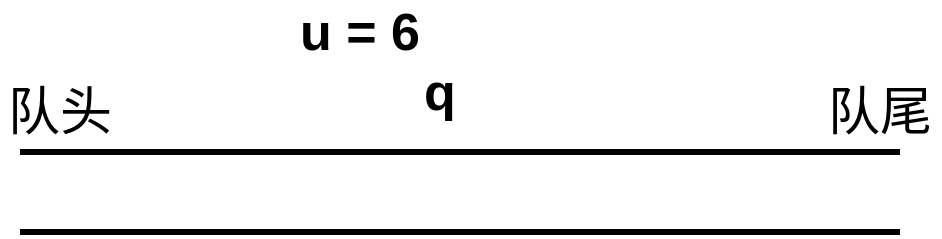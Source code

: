 <mxfile version="14.3.2" type="github">
  <diagram id="orrq4jrZ4coOy2VoVbbB" name="Page-1">
    <mxGraphModel dx="782" dy="381" grid="1" gridSize="10" guides="1" tooltips="1" connect="1" arrows="1" fold="1" page="1" pageScale="1" pageWidth="827" pageHeight="1169" math="0" shadow="0">
      <root>
        <mxCell id="0" />
        <mxCell id="1" parent="0" />
        <mxCell id="Lh4PSJ8hH-8-BIO5ha3O-1" value="" style="endArrow=none;html=1;strokeWidth=3;" edge="1" parent="1">
          <mxGeometry width="50" height="50" relative="1" as="geometry">
            <mxPoint x="100" y="200" as="sourcePoint" />
            <mxPoint x="540" y="200" as="targetPoint" />
          </mxGeometry>
        </mxCell>
        <mxCell id="Lh4PSJ8hH-8-BIO5ha3O-2" value="" style="endArrow=none;html=1;strokeWidth=3;" edge="1" parent="1">
          <mxGeometry width="50" height="50" relative="1" as="geometry">
            <mxPoint x="100" y="240" as="sourcePoint" />
            <mxPoint x="540" y="240" as="targetPoint" />
          </mxGeometry>
        </mxCell>
        <mxCell id="Lh4PSJ8hH-8-BIO5ha3O-9" value="队头" style="text;html=1;strokeColor=none;fillColor=none;align=center;verticalAlign=middle;whiteSpace=wrap;rounded=0;fontSize=26;" vertex="1" parent="1">
          <mxGeometry x="90" y="170" width="60" height="20" as="geometry" />
        </mxCell>
        <mxCell id="Lh4PSJ8hH-8-BIO5ha3O-10" value="队尾" style="text;html=1;strokeColor=none;fillColor=none;align=center;verticalAlign=middle;whiteSpace=wrap;rounded=0;fontSize=26;" vertex="1" parent="1">
          <mxGeometry x="500" y="170" width="60" height="20" as="geometry" />
        </mxCell>
        <mxCell id="Lh4PSJ8hH-8-BIO5ha3O-12" value="q" style="text;html=1;strokeColor=none;fillColor=none;align=center;verticalAlign=middle;whiteSpace=wrap;rounded=0;fontSize=26;fontStyle=1" vertex="1" parent="1">
          <mxGeometry x="290" y="160" width="40" height="20" as="geometry" />
        </mxCell>
        <mxCell id="Lh4PSJ8hH-8-BIO5ha3O-15" value="u = 6" style="text;html=1;strokeColor=none;fillColor=none;align=center;verticalAlign=middle;whiteSpace=wrap;rounded=0;fontSize=26;fontStyle=1" vertex="1" parent="1">
          <mxGeometry x="230" y="130" width="80" height="20" as="geometry" />
        </mxCell>
      </root>
    </mxGraphModel>
  </diagram>
</mxfile>
